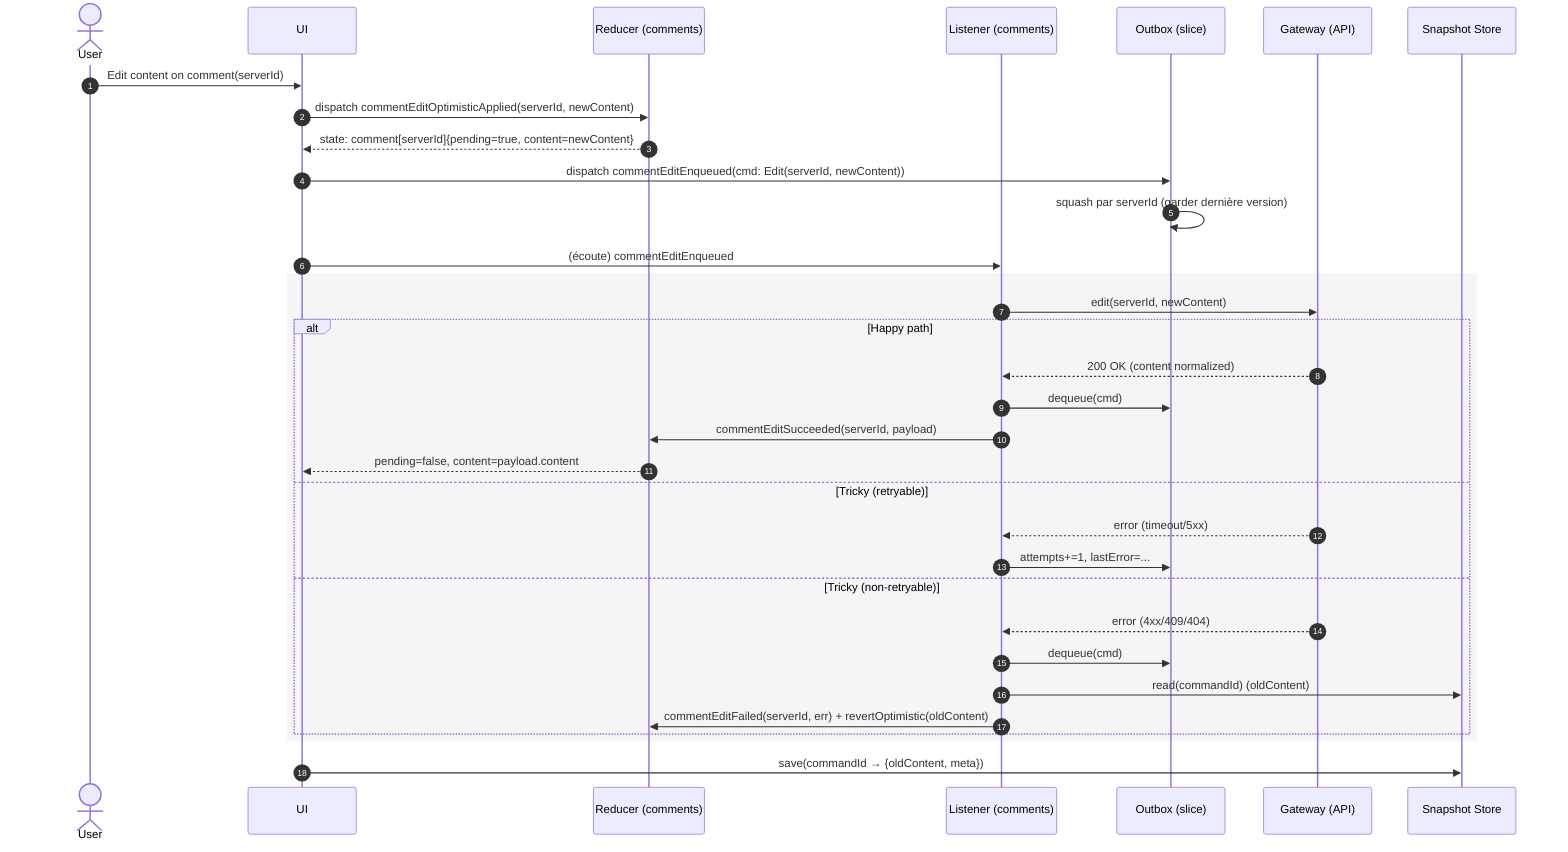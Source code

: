 sequenceDiagram
    autonumber
    actor U as User
    participant UI as UI
    participant R as Reducer (comments)
    participant L as Listener (comments)
    participant O as Outbox (slice)
    participant G as Gateway (API)
    participant S as Snapshot Store

    U->>UI: Edit content on comment(serverId)
    UI->>R: dispatch commentEditOptimisticApplied(serverId, newContent)
    R-->>UI: state: comment[serverId]{pending=true, content=newContent}
    UI->>O: dispatch commentEditEnqueued(cmd: Edit(serverId, newContent))
    O->>O: squash par serverId (garder dernière version)
    UI->>L: (écoute) commentEditEnqueued

    rect rgb(245,245,245)
        L->>G: edit(serverId, newContent)
        alt Happy path
            G-->>L: 200 OK (content normalized)
            L->>O: dequeue(cmd)
            L->>R: commentEditSucceeded(serverId, payload)
            R-->>UI: pending=false, content=payload.content
        else Tricky (retryable)
            G-->>L: error (timeout/5xx)
            L->>O: attempts+=1, lastError=...
        else Tricky (non-retryable)
            G-->>L: error (4xx/409/404)
            L->>O: dequeue(cmd)
            L->>S: read(commandId) (oldContent)
            L->>R: commentEditFailed(serverId, err) + revertOptimistic(oldContent)
        end
    end

    UI->>S: save(commandId → {oldContent, meta})